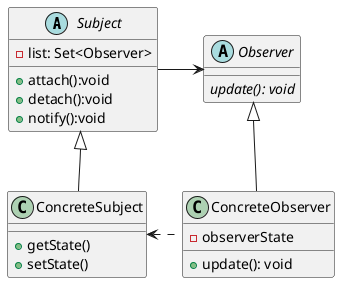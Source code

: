 @startuml observer
abstract Subject{
  - list: Set<Observer>
  + attach():void
  + detach():void
  + notify():void
}
class ConcreteSubject{
  + getState()
  + setState()
}
abstract Observer{
  {abstract} update(): void
}
class ConcreteObserver{
  - observerState
  + update(): void
}

ConcreteSubject -up-|> Subject
ConcreteObserver -up-|> Observer
Subject -right-> Observer
ConcreteObserver .left.> ConcreteSubject

@enduml
